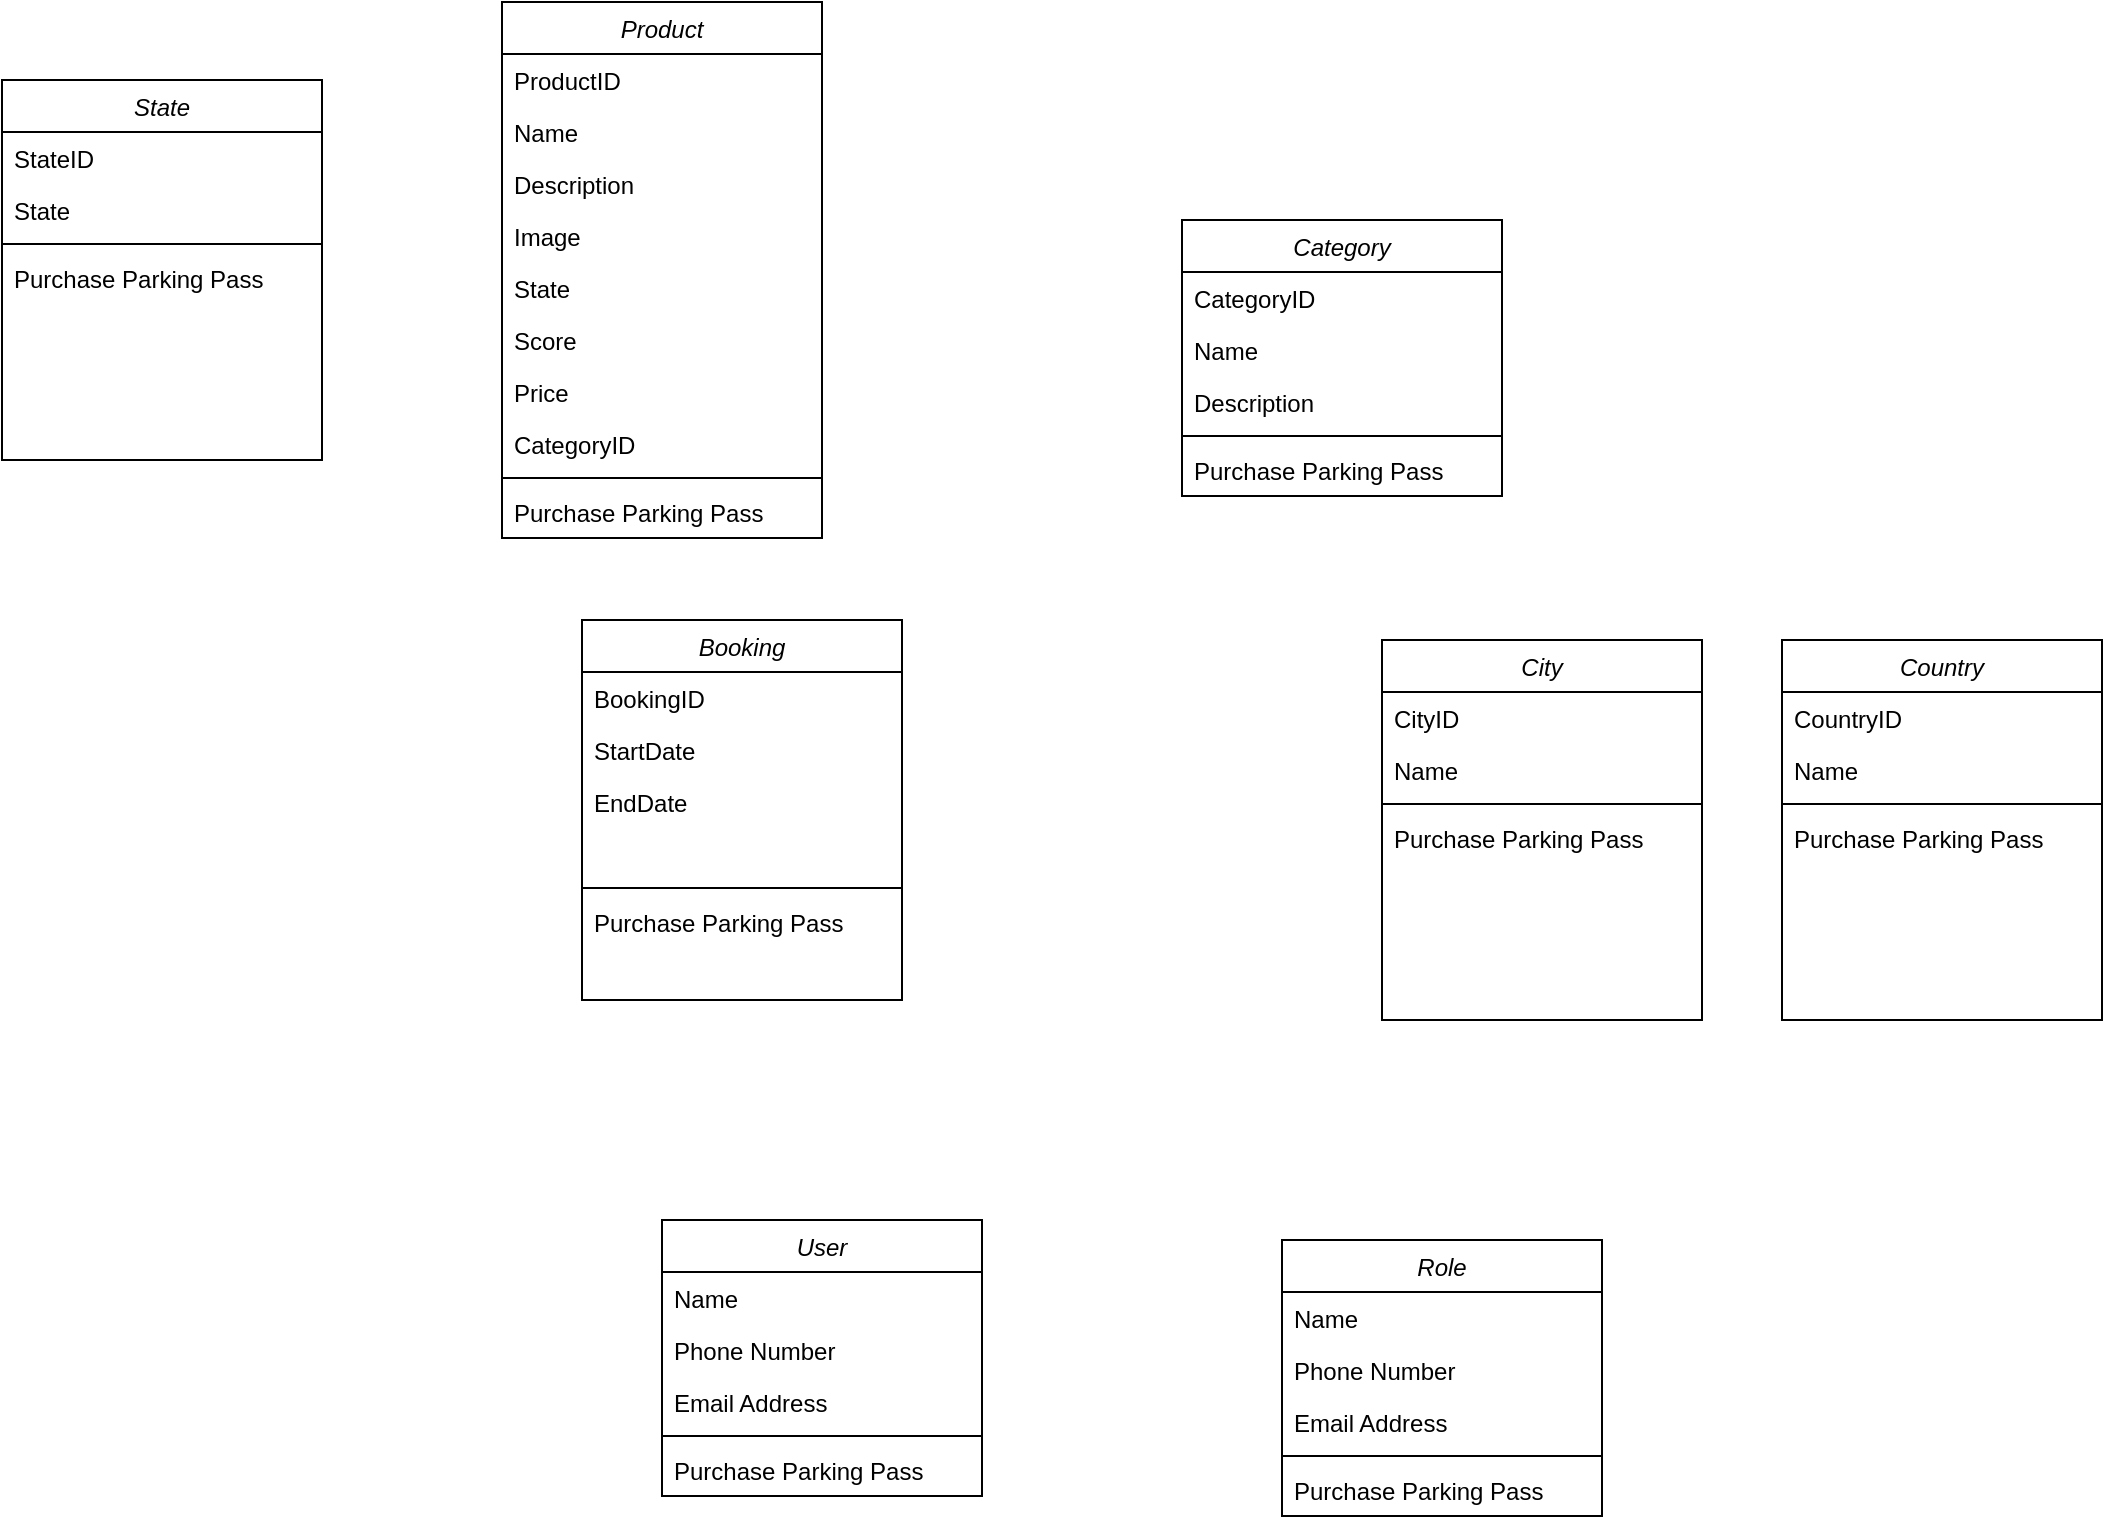 <mxfile version="21.2.9" type="device">
  <diagram id="C5RBs43oDa-KdzZeNtuy" name="Page-1">
    <mxGraphModel dx="2389" dy="837" grid="1" gridSize="10" guides="1" tooltips="1" connect="1" arrows="1" fold="1" page="1" pageScale="1" pageWidth="827" pageHeight="1169" math="0" shadow="0">
      <root>
        <mxCell id="WIyWlLk6GJQsqaUBKTNV-0" />
        <mxCell id="WIyWlLk6GJQsqaUBKTNV-1" parent="WIyWlLk6GJQsqaUBKTNV-0" />
        <mxCell id="zkfFHV4jXpPFQw0GAbJ--0" value="Product" style="swimlane;fontStyle=2;align=center;verticalAlign=top;childLayout=stackLayout;horizontal=1;startSize=26;horizontalStack=0;resizeParent=1;resizeLast=0;collapsible=1;marginBottom=0;rounded=0;shadow=0;strokeWidth=1;" parent="WIyWlLk6GJQsqaUBKTNV-1" vertex="1">
          <mxGeometry x="70" y="41" width="160" height="268" as="geometry">
            <mxRectangle x="230" y="140" width="160" height="26" as="alternateBounds" />
          </mxGeometry>
        </mxCell>
        <mxCell id="i8nJkY22Efy10mATkLng-25" value="ProductID" style="text;align=left;verticalAlign=top;spacingLeft=4;spacingRight=4;overflow=hidden;rotatable=0;points=[[0,0.5],[1,0.5]];portConstraint=eastwest;" vertex="1" parent="zkfFHV4jXpPFQw0GAbJ--0">
          <mxGeometry y="26" width="160" height="26" as="geometry" />
        </mxCell>
        <mxCell id="zkfFHV4jXpPFQw0GAbJ--1" value="Name" style="text;align=left;verticalAlign=top;spacingLeft=4;spacingRight=4;overflow=hidden;rotatable=0;points=[[0,0.5],[1,0.5]];portConstraint=eastwest;" parent="zkfFHV4jXpPFQw0GAbJ--0" vertex="1">
          <mxGeometry y="52" width="160" height="26" as="geometry" />
        </mxCell>
        <mxCell id="zkfFHV4jXpPFQw0GAbJ--2" value="Description" style="text;align=left;verticalAlign=top;spacingLeft=4;spacingRight=4;overflow=hidden;rotatable=0;points=[[0,0.5],[1,0.5]];portConstraint=eastwest;rounded=0;shadow=0;html=0;" parent="zkfFHV4jXpPFQw0GAbJ--0" vertex="1">
          <mxGeometry y="78" width="160" height="26" as="geometry" />
        </mxCell>
        <mxCell id="zkfFHV4jXpPFQw0GAbJ--3" value="Image" style="text;align=left;verticalAlign=top;spacingLeft=4;spacingRight=4;overflow=hidden;rotatable=0;points=[[0,0.5],[1,0.5]];portConstraint=eastwest;rounded=0;shadow=0;html=0;" parent="zkfFHV4jXpPFQw0GAbJ--0" vertex="1">
          <mxGeometry y="104" width="160" height="26" as="geometry" />
        </mxCell>
        <mxCell id="i8nJkY22Efy10mATkLng-26" value="State" style="text;align=left;verticalAlign=top;spacingLeft=4;spacingRight=4;overflow=hidden;rotatable=0;points=[[0,0.5],[1,0.5]];portConstraint=eastwest;rounded=0;shadow=0;html=0;" vertex="1" parent="zkfFHV4jXpPFQw0GAbJ--0">
          <mxGeometry y="130" width="160" height="26" as="geometry" />
        </mxCell>
        <mxCell id="i8nJkY22Efy10mATkLng-50" value="Score" style="text;align=left;verticalAlign=top;spacingLeft=4;spacingRight=4;overflow=hidden;rotatable=0;points=[[0,0.5],[1,0.5]];portConstraint=eastwest;rounded=0;shadow=0;html=0;" vertex="1" parent="zkfFHV4jXpPFQw0GAbJ--0">
          <mxGeometry y="156" width="160" height="26" as="geometry" />
        </mxCell>
        <mxCell id="i8nJkY22Efy10mATkLng-51" value="Price" style="text;align=left;verticalAlign=top;spacingLeft=4;spacingRight=4;overflow=hidden;rotatable=0;points=[[0,0.5],[1,0.5]];portConstraint=eastwest;rounded=0;shadow=0;html=0;" vertex="1" parent="zkfFHV4jXpPFQw0GAbJ--0">
          <mxGeometry y="182" width="160" height="26" as="geometry" />
        </mxCell>
        <mxCell id="i8nJkY22Efy10mATkLng-52" value="CategoryID" style="text;align=left;verticalAlign=top;spacingLeft=4;spacingRight=4;overflow=hidden;rotatable=0;points=[[0,0.5],[1,0.5]];portConstraint=eastwest;rounded=0;shadow=0;html=0;" vertex="1" parent="zkfFHV4jXpPFQw0GAbJ--0">
          <mxGeometry y="208" width="160" height="26" as="geometry" />
        </mxCell>
        <mxCell id="zkfFHV4jXpPFQw0GAbJ--4" value="" style="line;html=1;strokeWidth=1;align=left;verticalAlign=middle;spacingTop=-1;spacingLeft=3;spacingRight=3;rotatable=0;labelPosition=right;points=[];portConstraint=eastwest;" parent="zkfFHV4jXpPFQw0GAbJ--0" vertex="1">
          <mxGeometry y="234" width="160" height="8" as="geometry" />
        </mxCell>
        <mxCell id="zkfFHV4jXpPFQw0GAbJ--5" value="Purchase Parking Pass" style="text;align=left;verticalAlign=top;spacingLeft=4;spacingRight=4;overflow=hidden;rotatable=0;points=[[0,0.5],[1,0.5]];portConstraint=eastwest;" parent="zkfFHV4jXpPFQw0GAbJ--0" vertex="1">
          <mxGeometry y="242" width="160" height="26" as="geometry" />
        </mxCell>
        <mxCell id="i8nJkY22Efy10mATkLng-0" value="Category" style="swimlane;fontStyle=2;align=center;verticalAlign=top;childLayout=stackLayout;horizontal=1;startSize=26;horizontalStack=0;resizeParent=1;resizeLast=0;collapsible=1;marginBottom=0;rounded=0;shadow=0;strokeWidth=1;" vertex="1" parent="WIyWlLk6GJQsqaUBKTNV-1">
          <mxGeometry x="410" y="150" width="160" height="138" as="geometry">
            <mxRectangle x="230" y="140" width="160" height="26" as="alternateBounds" />
          </mxGeometry>
        </mxCell>
        <mxCell id="i8nJkY22Efy10mATkLng-1" value="CategoryID" style="text;align=left;verticalAlign=top;spacingLeft=4;spacingRight=4;overflow=hidden;rotatable=0;points=[[0,0.5],[1,0.5]];portConstraint=eastwest;" vertex="1" parent="i8nJkY22Efy10mATkLng-0">
          <mxGeometry y="26" width="160" height="26" as="geometry" />
        </mxCell>
        <mxCell id="i8nJkY22Efy10mATkLng-2" value="Name" style="text;align=left;verticalAlign=top;spacingLeft=4;spacingRight=4;overflow=hidden;rotatable=0;points=[[0,0.5],[1,0.5]];portConstraint=eastwest;rounded=0;shadow=0;html=0;" vertex="1" parent="i8nJkY22Efy10mATkLng-0">
          <mxGeometry y="52" width="160" height="26" as="geometry" />
        </mxCell>
        <mxCell id="i8nJkY22Efy10mATkLng-35" value="Description" style="text;align=left;verticalAlign=top;spacingLeft=4;spacingRight=4;overflow=hidden;rotatable=0;points=[[0,0.5],[1,0.5]];portConstraint=eastwest;rounded=0;shadow=0;html=0;" vertex="1" parent="i8nJkY22Efy10mATkLng-0">
          <mxGeometry y="78" width="160" height="26" as="geometry" />
        </mxCell>
        <mxCell id="i8nJkY22Efy10mATkLng-4" value="" style="line;html=1;strokeWidth=1;align=left;verticalAlign=middle;spacingTop=-1;spacingLeft=3;spacingRight=3;rotatable=0;labelPosition=right;points=[];portConstraint=eastwest;" vertex="1" parent="i8nJkY22Efy10mATkLng-0">
          <mxGeometry y="104" width="160" height="8" as="geometry" />
        </mxCell>
        <mxCell id="i8nJkY22Efy10mATkLng-5" value="Purchase Parking Pass" style="text;align=left;verticalAlign=top;spacingLeft=4;spacingRight=4;overflow=hidden;rotatable=0;points=[[0,0.5],[1,0.5]];portConstraint=eastwest;" vertex="1" parent="i8nJkY22Efy10mATkLng-0">
          <mxGeometry y="112" width="160" height="26" as="geometry" />
        </mxCell>
        <mxCell id="i8nJkY22Efy10mATkLng-6" value="User" style="swimlane;fontStyle=2;align=center;verticalAlign=top;childLayout=stackLayout;horizontal=1;startSize=26;horizontalStack=0;resizeParent=1;resizeLast=0;collapsible=1;marginBottom=0;rounded=0;shadow=0;strokeWidth=1;" vertex="1" parent="WIyWlLk6GJQsqaUBKTNV-1">
          <mxGeometry x="150" y="650" width="160" height="138" as="geometry">
            <mxRectangle x="230" y="140" width="160" height="26" as="alternateBounds" />
          </mxGeometry>
        </mxCell>
        <mxCell id="i8nJkY22Efy10mATkLng-7" value="Name" style="text;align=left;verticalAlign=top;spacingLeft=4;spacingRight=4;overflow=hidden;rotatable=0;points=[[0,0.5],[1,0.5]];portConstraint=eastwest;" vertex="1" parent="i8nJkY22Efy10mATkLng-6">
          <mxGeometry y="26" width="160" height="26" as="geometry" />
        </mxCell>
        <mxCell id="i8nJkY22Efy10mATkLng-8" value="Phone Number" style="text;align=left;verticalAlign=top;spacingLeft=4;spacingRight=4;overflow=hidden;rotatable=0;points=[[0,0.5],[1,0.5]];portConstraint=eastwest;rounded=0;shadow=0;html=0;" vertex="1" parent="i8nJkY22Efy10mATkLng-6">
          <mxGeometry y="52" width="160" height="26" as="geometry" />
        </mxCell>
        <mxCell id="i8nJkY22Efy10mATkLng-9" value="Email Address" style="text;align=left;verticalAlign=top;spacingLeft=4;spacingRight=4;overflow=hidden;rotatable=0;points=[[0,0.5],[1,0.5]];portConstraint=eastwest;rounded=0;shadow=0;html=0;" vertex="1" parent="i8nJkY22Efy10mATkLng-6">
          <mxGeometry y="78" width="160" height="26" as="geometry" />
        </mxCell>
        <mxCell id="i8nJkY22Efy10mATkLng-10" value="" style="line;html=1;strokeWidth=1;align=left;verticalAlign=middle;spacingTop=-1;spacingLeft=3;spacingRight=3;rotatable=0;labelPosition=right;points=[];portConstraint=eastwest;" vertex="1" parent="i8nJkY22Efy10mATkLng-6">
          <mxGeometry y="104" width="160" height="8" as="geometry" />
        </mxCell>
        <mxCell id="i8nJkY22Efy10mATkLng-11" value="Purchase Parking Pass" style="text;align=left;verticalAlign=top;spacingLeft=4;spacingRight=4;overflow=hidden;rotatable=0;points=[[0,0.5],[1,0.5]];portConstraint=eastwest;" vertex="1" parent="i8nJkY22Efy10mATkLng-6">
          <mxGeometry y="112" width="160" height="26" as="geometry" />
        </mxCell>
        <mxCell id="i8nJkY22Efy10mATkLng-12" value="Role" style="swimlane;fontStyle=2;align=center;verticalAlign=top;childLayout=stackLayout;horizontal=1;startSize=26;horizontalStack=0;resizeParent=1;resizeLast=0;collapsible=1;marginBottom=0;rounded=0;shadow=0;strokeWidth=1;" vertex="1" parent="WIyWlLk6GJQsqaUBKTNV-1">
          <mxGeometry x="460" y="660" width="160" height="138" as="geometry">
            <mxRectangle x="230" y="140" width="160" height="26" as="alternateBounds" />
          </mxGeometry>
        </mxCell>
        <mxCell id="i8nJkY22Efy10mATkLng-13" value="Name" style="text;align=left;verticalAlign=top;spacingLeft=4;spacingRight=4;overflow=hidden;rotatable=0;points=[[0,0.5],[1,0.5]];portConstraint=eastwest;" vertex="1" parent="i8nJkY22Efy10mATkLng-12">
          <mxGeometry y="26" width="160" height="26" as="geometry" />
        </mxCell>
        <mxCell id="i8nJkY22Efy10mATkLng-14" value="Phone Number" style="text;align=left;verticalAlign=top;spacingLeft=4;spacingRight=4;overflow=hidden;rotatable=0;points=[[0,0.5],[1,0.5]];portConstraint=eastwest;rounded=0;shadow=0;html=0;" vertex="1" parent="i8nJkY22Efy10mATkLng-12">
          <mxGeometry y="52" width="160" height="26" as="geometry" />
        </mxCell>
        <mxCell id="i8nJkY22Efy10mATkLng-15" value="Email Address" style="text;align=left;verticalAlign=top;spacingLeft=4;spacingRight=4;overflow=hidden;rotatable=0;points=[[0,0.5],[1,0.5]];portConstraint=eastwest;rounded=0;shadow=0;html=0;" vertex="1" parent="i8nJkY22Efy10mATkLng-12">
          <mxGeometry y="78" width="160" height="26" as="geometry" />
        </mxCell>
        <mxCell id="i8nJkY22Efy10mATkLng-16" value="" style="line;html=1;strokeWidth=1;align=left;verticalAlign=middle;spacingTop=-1;spacingLeft=3;spacingRight=3;rotatable=0;labelPosition=right;points=[];portConstraint=eastwest;" vertex="1" parent="i8nJkY22Efy10mATkLng-12">
          <mxGeometry y="104" width="160" height="8" as="geometry" />
        </mxCell>
        <mxCell id="i8nJkY22Efy10mATkLng-17" value="Purchase Parking Pass" style="text;align=left;verticalAlign=top;spacingLeft=4;spacingRight=4;overflow=hidden;rotatable=0;points=[[0,0.5],[1,0.5]];portConstraint=eastwest;" vertex="1" parent="i8nJkY22Efy10mATkLng-12">
          <mxGeometry y="112" width="160" height="26" as="geometry" />
        </mxCell>
        <mxCell id="i8nJkY22Efy10mATkLng-18" value="Booking" style="swimlane;fontStyle=2;align=center;verticalAlign=top;childLayout=stackLayout;horizontal=1;startSize=26;horizontalStack=0;resizeParent=1;resizeLast=0;collapsible=1;marginBottom=0;rounded=0;shadow=0;strokeWidth=1;" vertex="1" parent="WIyWlLk6GJQsqaUBKTNV-1">
          <mxGeometry x="110" y="350" width="160" height="190" as="geometry">
            <mxRectangle x="230" y="140" width="160" height="26" as="alternateBounds" />
          </mxGeometry>
        </mxCell>
        <mxCell id="i8nJkY22Efy10mATkLng-19" value="BookingID" style="text;align=left;verticalAlign=top;spacingLeft=4;spacingRight=4;overflow=hidden;rotatable=0;points=[[0,0.5],[1,0.5]];portConstraint=eastwest;" vertex="1" parent="i8nJkY22Efy10mATkLng-18">
          <mxGeometry y="26" width="160" height="26" as="geometry" />
        </mxCell>
        <mxCell id="i8nJkY22Efy10mATkLng-20" value="StartDate" style="text;align=left;verticalAlign=top;spacingLeft=4;spacingRight=4;overflow=hidden;rotatable=0;points=[[0,0.5],[1,0.5]];portConstraint=eastwest;rounded=0;shadow=0;html=0;" vertex="1" parent="i8nJkY22Efy10mATkLng-18">
          <mxGeometry y="52" width="160" height="26" as="geometry" />
        </mxCell>
        <mxCell id="i8nJkY22Efy10mATkLng-21" value="EndDate" style="text;align=left;verticalAlign=top;spacingLeft=4;spacingRight=4;overflow=hidden;rotatable=0;points=[[0,0.5],[1,0.5]];portConstraint=eastwest;rounded=0;shadow=0;html=0;" vertex="1" parent="i8nJkY22Efy10mATkLng-18">
          <mxGeometry y="78" width="160" height="26" as="geometry" />
        </mxCell>
        <mxCell id="i8nJkY22Efy10mATkLng-36" style="text;align=left;verticalAlign=top;spacingLeft=4;spacingRight=4;overflow=hidden;rotatable=0;points=[[0,0.5],[1,0.5]];portConstraint=eastwest;rounded=0;shadow=0;html=0;" vertex="1" parent="i8nJkY22Efy10mATkLng-18">
          <mxGeometry y="104" width="160" height="26" as="geometry" />
        </mxCell>
        <mxCell id="i8nJkY22Efy10mATkLng-22" value="" style="line;html=1;strokeWidth=1;align=left;verticalAlign=middle;spacingTop=-1;spacingLeft=3;spacingRight=3;rotatable=0;labelPosition=right;points=[];portConstraint=eastwest;" vertex="1" parent="i8nJkY22Efy10mATkLng-18">
          <mxGeometry y="130" width="160" height="8" as="geometry" />
        </mxCell>
        <mxCell id="i8nJkY22Efy10mATkLng-23" value="Purchase Parking Pass" style="text;align=left;verticalAlign=top;spacingLeft=4;spacingRight=4;overflow=hidden;rotatable=0;points=[[0,0.5],[1,0.5]];portConstraint=eastwest;" vertex="1" parent="i8nJkY22Efy10mATkLng-18">
          <mxGeometry y="138" width="160" height="26" as="geometry" />
        </mxCell>
        <mxCell id="i8nJkY22Efy10mATkLng-27" value="State" style="swimlane;fontStyle=2;align=center;verticalAlign=top;childLayout=stackLayout;horizontal=1;startSize=26;horizontalStack=0;resizeParent=1;resizeLast=0;collapsible=1;marginBottom=0;rounded=0;shadow=0;strokeWidth=1;" vertex="1" parent="WIyWlLk6GJQsqaUBKTNV-1">
          <mxGeometry x="-180" y="80" width="160" height="190" as="geometry">
            <mxRectangle x="230" y="140" width="160" height="26" as="alternateBounds" />
          </mxGeometry>
        </mxCell>
        <mxCell id="i8nJkY22Efy10mATkLng-28" value="StateID" style="text;align=left;verticalAlign=top;spacingLeft=4;spacingRight=4;overflow=hidden;rotatable=0;points=[[0,0.5],[1,0.5]];portConstraint=eastwest;" vertex="1" parent="i8nJkY22Efy10mATkLng-27">
          <mxGeometry y="26" width="160" height="26" as="geometry" />
        </mxCell>
        <mxCell id="i8nJkY22Efy10mATkLng-29" value="State" style="text;align=left;verticalAlign=top;spacingLeft=4;spacingRight=4;overflow=hidden;rotatable=0;points=[[0,0.5],[1,0.5]];portConstraint=eastwest;" vertex="1" parent="i8nJkY22Efy10mATkLng-27">
          <mxGeometry y="52" width="160" height="26" as="geometry" />
        </mxCell>
        <mxCell id="i8nJkY22Efy10mATkLng-33" value="" style="line;html=1;strokeWidth=1;align=left;verticalAlign=middle;spacingTop=-1;spacingLeft=3;spacingRight=3;rotatable=0;labelPosition=right;points=[];portConstraint=eastwest;" vertex="1" parent="i8nJkY22Efy10mATkLng-27">
          <mxGeometry y="78" width="160" height="8" as="geometry" />
        </mxCell>
        <mxCell id="i8nJkY22Efy10mATkLng-34" value="Purchase Parking Pass" style="text;align=left;verticalAlign=top;spacingLeft=4;spacingRight=4;overflow=hidden;rotatable=0;points=[[0,0.5],[1,0.5]];portConstraint=eastwest;" vertex="1" parent="i8nJkY22Efy10mATkLng-27">
          <mxGeometry y="86" width="160" height="26" as="geometry" />
        </mxCell>
        <mxCell id="i8nJkY22Efy10mATkLng-38" value="City" style="swimlane;fontStyle=2;align=center;verticalAlign=top;childLayout=stackLayout;horizontal=1;startSize=26;horizontalStack=0;resizeParent=1;resizeLast=0;collapsible=1;marginBottom=0;rounded=0;shadow=0;strokeWidth=1;" vertex="1" parent="WIyWlLk6GJQsqaUBKTNV-1">
          <mxGeometry x="510" y="360" width="160" height="190" as="geometry">
            <mxRectangle x="230" y="140" width="160" height="26" as="alternateBounds" />
          </mxGeometry>
        </mxCell>
        <mxCell id="i8nJkY22Efy10mATkLng-39" value="CityID" style="text;align=left;verticalAlign=top;spacingLeft=4;spacingRight=4;overflow=hidden;rotatable=0;points=[[0,0.5],[1,0.5]];portConstraint=eastwest;" vertex="1" parent="i8nJkY22Efy10mATkLng-38">
          <mxGeometry y="26" width="160" height="26" as="geometry" />
        </mxCell>
        <mxCell id="i8nJkY22Efy10mATkLng-40" value="Name" style="text;align=left;verticalAlign=top;spacingLeft=4;spacingRight=4;overflow=hidden;rotatable=0;points=[[0,0.5],[1,0.5]];portConstraint=eastwest;rounded=0;shadow=0;html=0;" vertex="1" parent="i8nJkY22Efy10mATkLng-38">
          <mxGeometry y="52" width="160" height="26" as="geometry" />
        </mxCell>
        <mxCell id="i8nJkY22Efy10mATkLng-43" value="" style="line;html=1;strokeWidth=1;align=left;verticalAlign=middle;spacingTop=-1;spacingLeft=3;spacingRight=3;rotatable=0;labelPosition=right;points=[];portConstraint=eastwest;" vertex="1" parent="i8nJkY22Efy10mATkLng-38">
          <mxGeometry y="78" width="160" height="8" as="geometry" />
        </mxCell>
        <mxCell id="i8nJkY22Efy10mATkLng-44" value="Purchase Parking Pass" style="text;align=left;verticalAlign=top;spacingLeft=4;spacingRight=4;overflow=hidden;rotatable=0;points=[[0,0.5],[1,0.5]];portConstraint=eastwest;" vertex="1" parent="i8nJkY22Efy10mATkLng-38">
          <mxGeometry y="86" width="160" height="26" as="geometry" />
        </mxCell>
        <mxCell id="i8nJkY22Efy10mATkLng-45" value="Country" style="swimlane;fontStyle=2;align=center;verticalAlign=top;childLayout=stackLayout;horizontal=1;startSize=26;horizontalStack=0;resizeParent=1;resizeLast=0;collapsible=1;marginBottom=0;rounded=0;shadow=0;strokeWidth=1;" vertex="1" parent="WIyWlLk6GJQsqaUBKTNV-1">
          <mxGeometry x="710" y="360" width="160" height="190" as="geometry">
            <mxRectangle x="230" y="140" width="160" height="26" as="alternateBounds" />
          </mxGeometry>
        </mxCell>
        <mxCell id="i8nJkY22Efy10mATkLng-46" value="CountryID" style="text;align=left;verticalAlign=top;spacingLeft=4;spacingRight=4;overflow=hidden;rotatable=0;points=[[0,0.5],[1,0.5]];portConstraint=eastwest;" vertex="1" parent="i8nJkY22Efy10mATkLng-45">
          <mxGeometry y="26" width="160" height="26" as="geometry" />
        </mxCell>
        <mxCell id="i8nJkY22Efy10mATkLng-47" value="Name" style="text;align=left;verticalAlign=top;spacingLeft=4;spacingRight=4;overflow=hidden;rotatable=0;points=[[0,0.5],[1,0.5]];portConstraint=eastwest;rounded=0;shadow=0;html=0;" vertex="1" parent="i8nJkY22Efy10mATkLng-45">
          <mxGeometry y="52" width="160" height="26" as="geometry" />
        </mxCell>
        <mxCell id="i8nJkY22Efy10mATkLng-48" value="" style="line;html=1;strokeWidth=1;align=left;verticalAlign=middle;spacingTop=-1;spacingLeft=3;spacingRight=3;rotatable=0;labelPosition=right;points=[];portConstraint=eastwest;" vertex="1" parent="i8nJkY22Efy10mATkLng-45">
          <mxGeometry y="78" width="160" height="8" as="geometry" />
        </mxCell>
        <mxCell id="i8nJkY22Efy10mATkLng-49" value="Purchase Parking Pass" style="text;align=left;verticalAlign=top;spacingLeft=4;spacingRight=4;overflow=hidden;rotatable=0;points=[[0,0.5],[1,0.5]];portConstraint=eastwest;" vertex="1" parent="i8nJkY22Efy10mATkLng-45">
          <mxGeometry y="86" width="160" height="26" as="geometry" />
        </mxCell>
      </root>
    </mxGraphModel>
  </diagram>
</mxfile>
